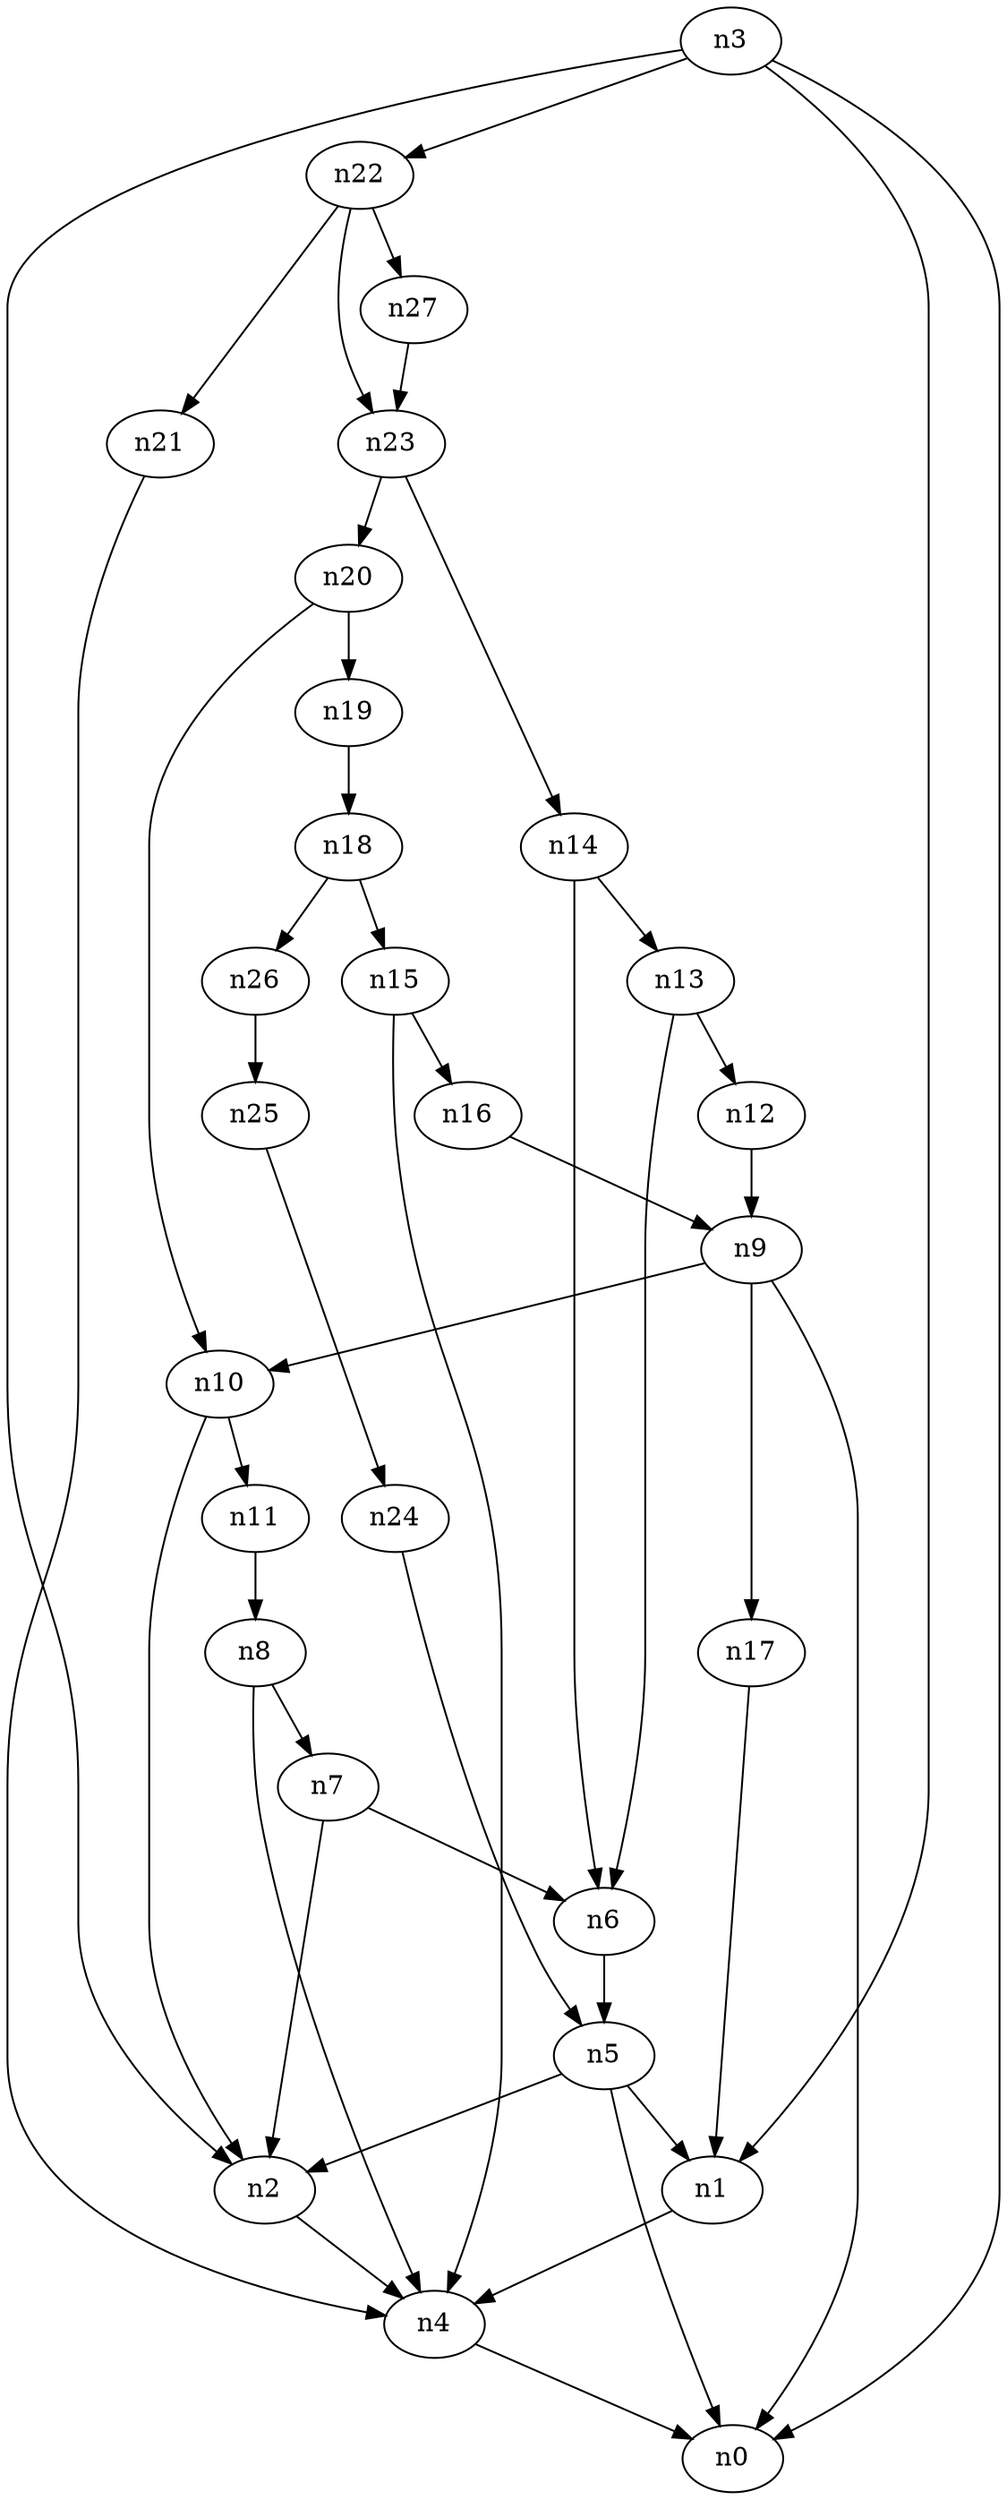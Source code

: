 digraph G {
	n1 -> n4	 [_graphml_id=e4];
	n2 -> n4	 [_graphml_id=e7];
	n3 -> n0	 [_graphml_id=e0];
	n3 -> n1	 [_graphml_id=e3];
	n3 -> n2	 [_graphml_id=e6];
	n3 -> n22	 [_graphml_id=e35];
	n4 -> n0	 [_graphml_id=e1];
	n5 -> n0	 [_graphml_id=e2];
	n5 -> n1	 [_graphml_id=e5];
	n5 -> n2	 [_graphml_id=e8];
	n6 -> n5	 [_graphml_id=e9];
	n7 -> n2	 [_graphml_id=e18];
	n7 -> n6	 [_graphml_id=e10];
	n8 -> n4	 [_graphml_id=e12];
	n8 -> n7	 [_graphml_id=e11];
	n9 -> n0	 [_graphml_id=e13];
	n9 -> n10	 [_graphml_id=e14];
	n9 -> n17	 [_graphml_id=e26];
	n10 -> n2	 [_graphml_id=e15];
	n10 -> n11	 [_graphml_id=e17];
	n11 -> n8	 [_graphml_id=e16];
	n12 -> n9	 [_graphml_id=e19];
	n13 -> n6	 [_graphml_id=e28];
	n13 -> n12	 [_graphml_id=e20];
	n14 -> n6	 [_graphml_id=e22];
	n14 -> n13	 [_graphml_id=e21];
	n15 -> n4	 [_graphml_id=e23];
	n15 -> n16	 [_graphml_id=e24];
	n16 -> n9	 [_graphml_id=e25];
	n17 -> n1	 [_graphml_id=e27];
	n18 -> n15	 [_graphml_id=e29];
	n18 -> n26	 [_graphml_id=e42];
	n19 -> n18	 [_graphml_id=e30];
	n20 -> n10	 [_graphml_id=e32];
	n20 -> n19	 [_graphml_id=e31];
	n21 -> n4	 [_graphml_id=e33];
	n22 -> n21	 [_graphml_id=e34];
	n22 -> n23	 [_graphml_id=e38];
	n22 -> n27	 [_graphml_id=e43];
	n23 -> n14	 [_graphml_id=e36];
	n23 -> n20	 [_graphml_id=e37];
	n24 -> n5	 [_graphml_id=e39];
	n25 -> n24	 [_graphml_id=e40];
	n26 -> n25	 [_graphml_id=e41];
	n27 -> n23	 [_graphml_id=e44];
}
